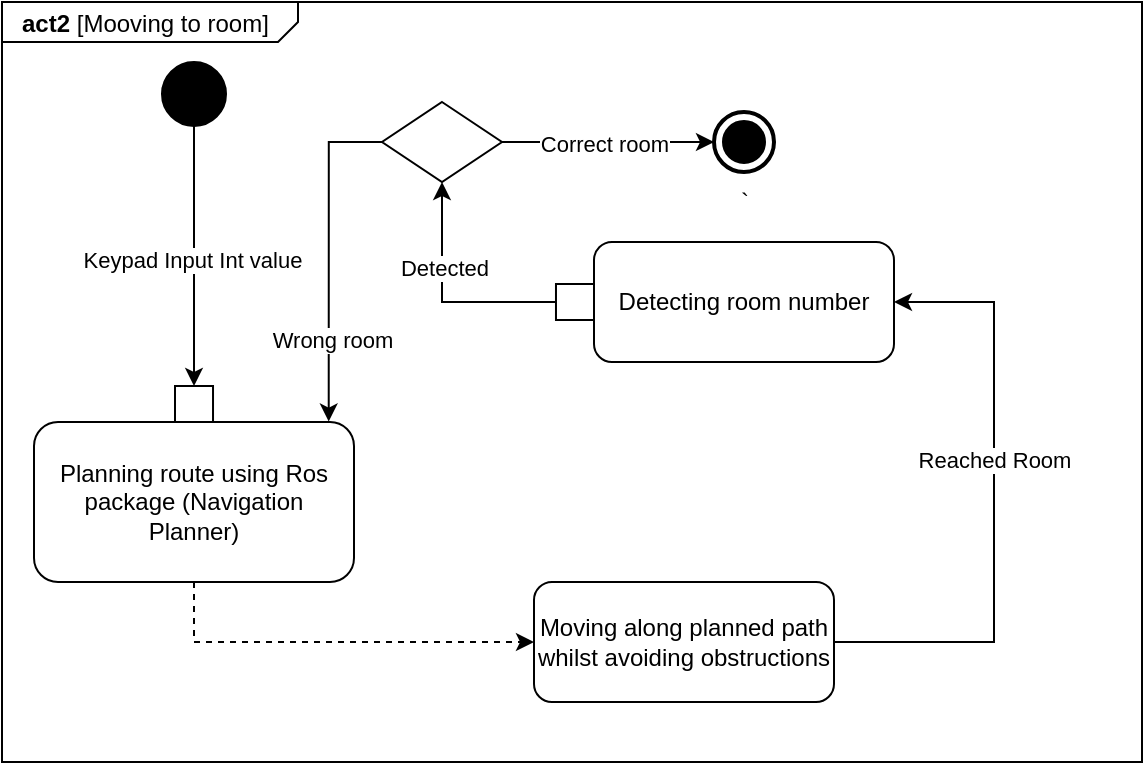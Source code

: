 <mxfile version="24.2.8" type="device">
  <diagram name="Page-1" id="X3yYcv1iftkCJwVImBNm">
    <mxGraphModel dx="634" dy="529" grid="1" gridSize="10" guides="1" tooltips="1" connect="1" arrows="1" fold="1" page="1" pageScale="1" pageWidth="2336" pageHeight="1654" math="0" shadow="0">
      <root>
        <mxCell id="0" />
        <mxCell id="1" parent="0" />
        <mxCell id="GxY9ieL4FsbwTbhkqxk0-16" value="&lt;p style=&quot;margin:0px;margin-top:4px;margin-left:10px;text-align:left;&quot;&gt;&lt;b&gt;act2&lt;/b&gt;   [Mooving to room]&lt;/p&gt;" style="html=1;shape=mxgraph.sysml.package;align=left;spacingLeft=5;verticalAlign=top;spacingTop=-3;labelX=148.07;html=1;overflow=fill;" vertex="1" parent="1">
          <mxGeometry x="400" y="160" width="570" height="380" as="geometry" />
        </mxCell>
        <mxCell id="_2sq-AuTwj2sfxO2wzql-1" value="" style="ellipse;whiteSpace=wrap;html=1;aspect=fixed;strokeColor=#000000;fillColor=#000000;" parent="1" vertex="1">
          <mxGeometry x="480" y="190" width="32" height="32" as="geometry" />
        </mxCell>
        <mxCell id="_2sq-AuTwj2sfxO2wzql-9" style="edgeStyle=orthogonalEdgeStyle;rounded=0;orthogonalLoop=1;jettySize=auto;html=1;exitX=0.5;exitY=1;exitDx=0;exitDy=0;entryX=0.5;entryY=0;entryDx=0;entryDy=0;" parent="1" source="_2sq-AuTwj2sfxO2wzql-1" target="GxY9ieL4FsbwTbhkqxk0-3" edge="1">
          <mxGeometry relative="1" as="geometry">
            <mxPoint x="530.995" y="340" as="sourcePoint" />
            <mxPoint x="531" y="280" as="targetPoint" />
          </mxGeometry>
        </mxCell>
        <mxCell id="GxY9ieL4FsbwTbhkqxk0-4" value="Keypad Input Int value" style="edgeLabel;html=1;align=center;verticalAlign=middle;resizable=0;points=[];" vertex="1" connectable="0" parent="_2sq-AuTwj2sfxO2wzql-9">
          <mxGeometry x="0.028" y="-1" relative="1" as="geometry">
            <mxPoint as="offset" />
          </mxGeometry>
        </mxCell>
        <mxCell id="_2sq-AuTwj2sfxO2wzql-11" style="edgeStyle=orthogonalEdgeStyle;rounded=0;orthogonalLoop=1;jettySize=auto;html=1;exitX=0.5;exitY=1;exitDx=0;exitDy=0;entryX=0;entryY=0.5;entryDx=0;entryDy=0;dashed=1;" parent="1" source="GxY9ieL4FsbwTbhkqxk0-2" target="_2sq-AuTwj2sfxO2wzql-10" edge="1">
          <mxGeometry relative="1" as="geometry">
            <mxPoint x="531" y="460" as="sourcePoint" />
          </mxGeometry>
        </mxCell>
        <mxCell id="_2sq-AuTwj2sfxO2wzql-29" style="edgeStyle=orthogonalEdgeStyle;rounded=0;orthogonalLoop=1;jettySize=auto;html=1;exitX=1;exitY=0.5;exitDx=0;exitDy=0;entryX=1;entryY=0.5;entryDx=0;entryDy=0;" parent="1" source="_2sq-AuTwj2sfxO2wzql-10" target="_2sq-AuTwj2sfxO2wzql-22" edge="1">
          <mxGeometry relative="1" as="geometry">
            <Array as="points">
              <mxPoint x="896" y="480" />
              <mxPoint x="896" y="310" />
            </Array>
          </mxGeometry>
        </mxCell>
        <mxCell id="_2sq-AuTwj2sfxO2wzql-30" value="Reached Room" style="edgeLabel;html=1;align=center;verticalAlign=middle;resizable=0;points=[];" parent="_2sq-AuTwj2sfxO2wzql-29" vertex="1" connectable="0">
          <mxGeometry x="0.141" relative="1" as="geometry">
            <mxPoint as="offset" />
          </mxGeometry>
        </mxCell>
        <mxCell id="_2sq-AuTwj2sfxO2wzql-10" value="Moving along planned path whilst avoiding obstructions" style="rounded=1;whiteSpace=wrap;html=1;" parent="1" vertex="1">
          <mxGeometry x="666" y="450" width="150" height="60" as="geometry" />
        </mxCell>
        <mxCell id="_2sq-AuTwj2sfxO2wzql-22" value="Detecting room number" style="rounded=1;whiteSpace=wrap;html=1;" parent="1" vertex="1">
          <mxGeometry x="696" y="280" width="150" height="60" as="geometry" />
        </mxCell>
        <mxCell id="GxY9ieL4FsbwTbhkqxk0-1" value="`" style="html=1;shape=mxgraph.sysml.actFinal;strokeWidth=2;verticalLabelPosition=bottom;verticalAlignment=top;" vertex="1" parent="1">
          <mxGeometry x="756" y="215" width="30" height="30" as="geometry" />
        </mxCell>
        <mxCell id="GxY9ieL4FsbwTbhkqxk0-2" value="Planning route using Ros package (Navigation Planner)" style="shape=rect;html=1;rounded=1;whiteSpace=wrap;align=center;" vertex="1" parent="1">
          <mxGeometry x="416" y="370" width="160" height="80" as="geometry" />
        </mxCell>
        <mxCell id="GxY9ieL4FsbwTbhkqxk0-3" value="" style="rounded=0;whiteSpace=wrap;html=1;" vertex="1" parent="1">
          <mxGeometry x="486.5" y="352" width="19.01" height="18" as="geometry" />
        </mxCell>
        <mxCell id="GxY9ieL4FsbwTbhkqxk0-6" value="" style="rounded=0;whiteSpace=wrap;html=1;" vertex="1" parent="1">
          <mxGeometry x="676.99" y="301" width="19.01" height="18" as="geometry" />
        </mxCell>
        <mxCell id="GxY9ieL4FsbwTbhkqxk0-7" value="" style="rhombus;whiteSpace=wrap;html=1;" vertex="1" parent="1">
          <mxGeometry x="590" y="210" width="60" height="40" as="geometry" />
        </mxCell>
        <mxCell id="GxY9ieL4FsbwTbhkqxk0-8" style="edgeStyle=orthogonalEdgeStyle;rounded=0;orthogonalLoop=1;jettySize=auto;html=1;entryX=0.5;entryY=1;entryDx=0;entryDy=0;" edge="1" parent="1" source="GxY9ieL4FsbwTbhkqxk0-6" target="GxY9ieL4FsbwTbhkqxk0-7">
          <mxGeometry relative="1" as="geometry" />
        </mxCell>
        <mxCell id="GxY9ieL4FsbwTbhkqxk0-11" value="Detected" style="edgeLabel;html=1;align=center;verticalAlign=middle;resizable=0;points=[];" vertex="1" connectable="0" parent="GxY9ieL4FsbwTbhkqxk0-8">
          <mxGeometry x="0.267" y="-1" relative="1" as="geometry">
            <mxPoint as="offset" />
          </mxGeometry>
        </mxCell>
        <mxCell id="GxY9ieL4FsbwTbhkqxk0-12" style="edgeStyle=orthogonalEdgeStyle;rounded=0;orthogonalLoop=1;jettySize=auto;html=1;exitX=1;exitY=0.5;exitDx=0;exitDy=0;entryX=0;entryY=0.5;entryDx=0;entryDy=0;entryPerimeter=0;" edge="1" parent="1" source="GxY9ieL4FsbwTbhkqxk0-7" target="GxY9ieL4FsbwTbhkqxk0-1">
          <mxGeometry relative="1" as="geometry" />
        </mxCell>
        <mxCell id="GxY9ieL4FsbwTbhkqxk0-13" value="Correct room" style="edgeLabel;html=1;align=center;verticalAlign=middle;resizable=0;points=[];" vertex="1" connectable="0" parent="GxY9ieL4FsbwTbhkqxk0-12">
          <mxGeometry x="-0.034" y="-1" relative="1" as="geometry">
            <mxPoint as="offset" />
          </mxGeometry>
        </mxCell>
        <mxCell id="GxY9ieL4FsbwTbhkqxk0-14" style="edgeStyle=orthogonalEdgeStyle;rounded=0;orthogonalLoop=1;jettySize=auto;html=1;entryX=0.921;entryY=-0.003;entryDx=0;entryDy=0;entryPerimeter=0;" edge="1" parent="1" source="GxY9ieL4FsbwTbhkqxk0-7" target="GxY9ieL4FsbwTbhkqxk0-2">
          <mxGeometry relative="1" as="geometry" />
        </mxCell>
        <mxCell id="GxY9ieL4FsbwTbhkqxk0-15" value="Wrong room" style="edgeLabel;html=1;align=center;verticalAlign=middle;resizable=0;points=[];" vertex="1" connectable="0" parent="GxY9ieL4FsbwTbhkqxk0-14">
          <mxGeometry x="0.508" y="1" relative="1" as="geometry">
            <mxPoint as="offset" />
          </mxGeometry>
        </mxCell>
      </root>
    </mxGraphModel>
  </diagram>
</mxfile>
